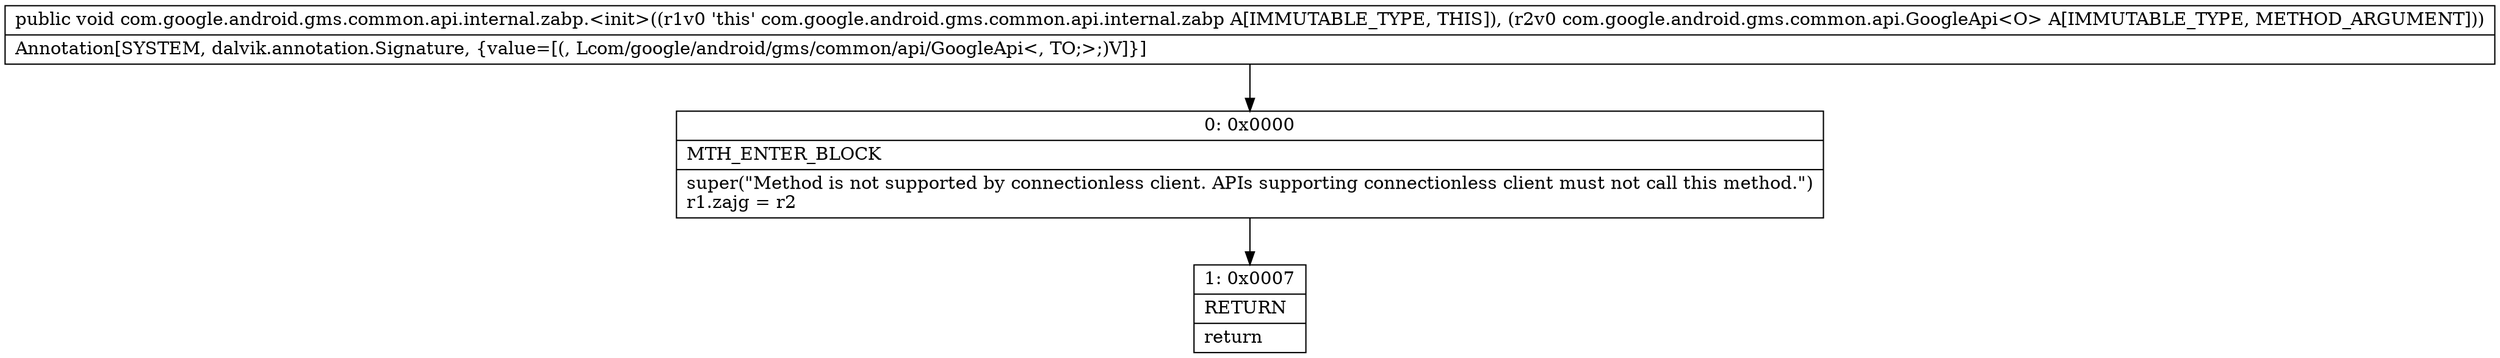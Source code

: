 digraph "CFG forcom.google.android.gms.common.api.internal.zabp.\<init\>(Lcom\/google\/android\/gms\/common\/api\/GoogleApi;)V" {
Node_0 [shape=record,label="{0\:\ 0x0000|MTH_ENTER_BLOCK\l|super(\"Method is not supported by connectionless client. APIs supporting connectionless client must not call this method.\")\lr1.zajg = r2\l}"];
Node_1 [shape=record,label="{1\:\ 0x0007|RETURN\l|return\l}"];
MethodNode[shape=record,label="{public void com.google.android.gms.common.api.internal.zabp.\<init\>((r1v0 'this' com.google.android.gms.common.api.internal.zabp A[IMMUTABLE_TYPE, THIS]), (r2v0 com.google.android.gms.common.api.GoogleApi\<O\> A[IMMUTABLE_TYPE, METHOD_ARGUMENT]))  | Annotation[SYSTEM, dalvik.annotation.Signature, \{value=[(, Lcom\/google\/android\/gms\/common\/api\/GoogleApi\<, TO;\>;)V]\}]\l}"];
MethodNode -> Node_0;
Node_0 -> Node_1;
}

